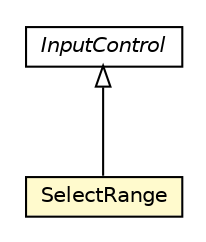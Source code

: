 #!/usr/local/bin/dot
#
# Class diagram 
# Generated by UMLGraph version R5_6-24-gf6e263 (http://www.umlgraph.org/)
#

digraph G {
	edge [fontname="Helvetica",fontsize=10,labelfontname="Helvetica",labelfontsize=10];
	node [fontname="Helvetica",fontsize=10,shape=plaintext];
	nodesep=0.25;
	ranksep=0.5;
	// org.universAAL.support.utils.ui.InputControl
	c7507962 [label=<<table title="org.universAAL.support.utils.ui.InputControl" border="0" cellborder="1" cellspacing="0" cellpadding="2" port="p" href="./InputControl.html">
		<tr><td><table border="0" cellspacing="0" cellpadding="1">
<tr><td align="center" balign="center"><font face="Helvetica-Oblique"> InputControl </font></td></tr>
		</table></td></tr>
		</table>>, URL="./InputControl.html", fontname="Helvetica", fontcolor="black", fontsize=10.0];
	// org.universAAL.support.utils.ui.SelectRange
	c7507968 [label=<<table title="org.universAAL.support.utils.ui.SelectRange" border="0" cellborder="1" cellspacing="0" cellpadding="2" port="p" bgcolor="lemonChiffon" href="./SelectRange.html">
		<tr><td><table border="0" cellspacing="0" cellpadding="1">
<tr><td align="center" balign="center"> SelectRange </td></tr>
		</table></td></tr>
		</table>>, URL="./SelectRange.html", fontname="Helvetica", fontcolor="black", fontsize=10.0];
	//org.universAAL.support.utils.ui.SelectRange extends org.universAAL.support.utils.ui.InputControl
	c7507962:p -> c7507968:p [dir=back,arrowtail=empty];
}

